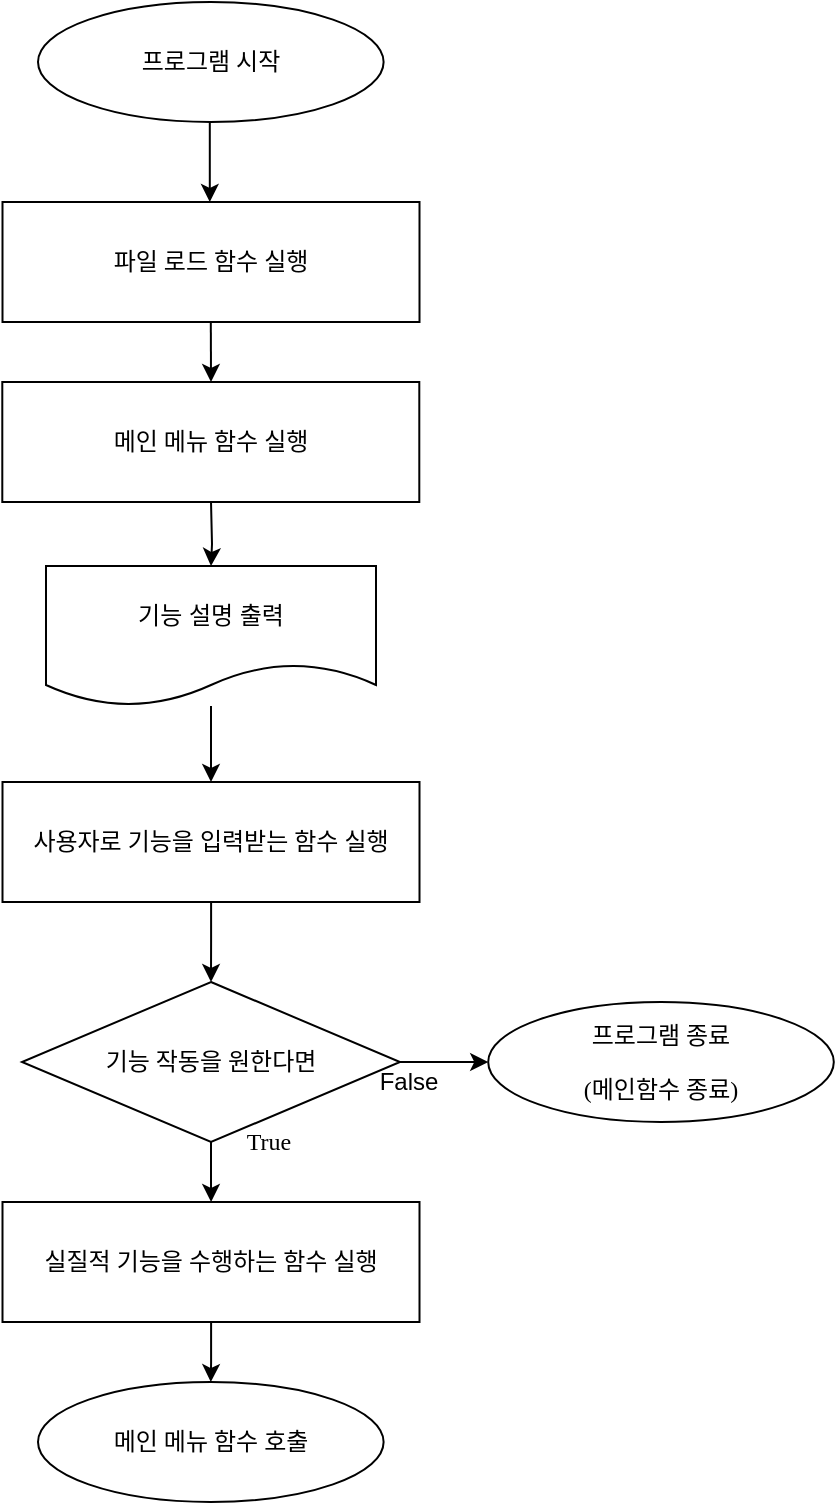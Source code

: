 <mxfile version="13.7.9" type="device"><diagram id="6a731a19-8d31-9384-78a2-239565b7b9f0" name="Page-1"><mxGraphModel dx="1326" dy="806" grid="1" gridSize="10" guides="1" tooltips="1" connect="1" arrows="1" fold="1" page="1" pageScale="1" pageWidth="1390" pageHeight="980" background="#ffffff" math="0" shadow="0"><root><mxCell id="0"/><mxCell id="1" parent="0"/><mxCell id="MEPT2hJdMY-A5xlbmQ6W-56" value="&lt;p&gt;&lt;font style=&quot;font-size: 12px&quot;&gt;프로그램 시작&lt;/font&gt;&lt;/p&gt;" style="ellipse;whiteSpace=wrap;html=1;fontFamily=나눔스퀘어라운드 Bold;labelBackgroundColor=none;labelBorderColor=none;" parent="1" vertex="1"><mxGeometry x="425" y="30" width="172.81" height="60" as="geometry"/></mxCell><mxCell id="3Bvx4RVMx55e5zvj7x8r-11" style="edgeStyle=orthogonalEdgeStyle;rounded=0;orthogonalLoop=1;jettySize=auto;html=1;entryX=0.5;entryY=0;entryDx=0;entryDy=0;" parent="1" source="MEPT2hJdMY-A5xlbmQ6W-59" target="MEPT2hJdMY-A5xlbmQ6W-93" edge="1"><mxGeometry relative="1" as="geometry"/></mxCell><mxCell id="MEPT2hJdMY-A5xlbmQ6W-59" value="사용자로 기능을 입력받는 함수 실행" style="rounded=0;whiteSpace=wrap;html=1;labelBackgroundColor=none;fontFamily=나눔스퀘어라운드 Bold;" parent="1" vertex="1"><mxGeometry x="407.25" y="420" width="208.5" height="60" as="geometry"/></mxCell><mxCell id="MEPT2hJdMY-A5xlbmQ6W-61" value="" style="endArrow=classic;html=1;fontFamily=나눔스퀘어라운드 Bold;" parent="1" edge="1"><mxGeometry width="50" height="50" relative="1" as="geometry"><mxPoint x="510.9" y="90" as="sourcePoint"/><mxPoint x="510.9" y="130" as="targetPoint"/><Array as="points"><mxPoint x="510.9" y="130"/></Array></mxGeometry></mxCell><mxCell id="3Bvx4RVMx55e5zvj7x8r-13" style="edgeStyle=orthogonalEdgeStyle;rounded=0;orthogonalLoop=1;jettySize=auto;html=1;entryX=0;entryY=0.5;entryDx=0;entryDy=0;" parent="1" source="MEPT2hJdMY-A5xlbmQ6W-93" target="f1g_edPdkc-TpZXu09xq-3" edge="1"><mxGeometry relative="1" as="geometry"/></mxCell><mxCell id="tYaaWuDUYbJ9r008_830-4" value="" style="edgeStyle=orthogonalEdgeStyle;rounded=0;orthogonalLoop=1;jettySize=auto;html=1;" edge="1" parent="1" source="MEPT2hJdMY-A5xlbmQ6W-93" target="tYaaWuDUYbJ9r008_830-3"><mxGeometry relative="1" as="geometry"/></mxCell><mxCell id="MEPT2hJdMY-A5xlbmQ6W-93" value="기능 작동을 원한다면" style="rhombus;whiteSpace=wrap;html=1;labelBackgroundColor=none;fontFamily=나눔스퀘어라운드 Bold;" parent="1" vertex="1"><mxGeometry x="417" y="520" width="189" height="80" as="geometry"/></mxCell><mxCell id="MEPT2hJdMY-A5xlbmQ6W-97" value="True" style="text;html=1;align=center;verticalAlign=middle;resizable=0;points=[];autosize=1;fontFamily=나눔스퀘어라운드 Bold;" parent="1" vertex="1"><mxGeometry x="520.1" y="590" width="40" height="20" as="geometry"/></mxCell><mxCell id="GCDx3Icgcz4hcpaRZ6EC-1" value="False" style="text;html=1;align=center;verticalAlign=middle;resizable=0;points=[];autosize=1;" parent="1" vertex="1"><mxGeometry x="590.1" y="560" width="40" height="20" as="geometry"/></mxCell><mxCell id="f1g_edPdkc-TpZXu09xq-2" value="&lt;p&gt;메인 메뉴 함수 호출&lt;/p&gt;" style="ellipse;whiteSpace=wrap;html=1;fontFamily=나눔스퀘어라운드 Bold;labelBackgroundColor=none;labelBorderColor=none;" parent="1" vertex="1"><mxGeometry x="425.0" y="720" width="172.81" height="60" as="geometry"/></mxCell><mxCell id="f1g_edPdkc-TpZXu09xq-3" value="&lt;p&gt;프로그램 종료&lt;/p&gt;&lt;p&gt;(메인함수 종료)&lt;/p&gt;" style="ellipse;whiteSpace=wrap;html=1;fontFamily=나눔스퀘어라운드 Bold;labelBackgroundColor=none;labelBorderColor=none;" parent="1" vertex="1"><mxGeometry x="650.1" y="530" width="172.81" height="60" as="geometry"/></mxCell><mxCell id="3Bvx4RVMx55e5zvj7x8r-8" value="" style="edgeStyle=orthogonalEdgeStyle;rounded=0;orthogonalLoop=1;jettySize=auto;html=1;" parent="1" target="3Bvx4RVMx55e5zvj7x8r-1" edge="1"><mxGeometry relative="1" as="geometry"><mxPoint x="511.505" y="280" as="sourcePoint"/></mxGeometry></mxCell><mxCell id="3Bvx4RVMx55e5zvj7x8r-7" style="edgeStyle=orthogonalEdgeStyle;rounded=0;orthogonalLoop=1;jettySize=auto;html=1;entryX=0.5;entryY=0;entryDx=0;entryDy=0;" parent="1" source="3Bvx4RVMx55e5zvj7x8r-1" target="MEPT2hJdMY-A5xlbmQ6W-59" edge="1"><mxGeometry relative="1" as="geometry"/></mxCell><mxCell id="3Bvx4RVMx55e5zvj7x8r-1" value="기능 설명 출력" style="shape=document;whiteSpace=wrap;html=1;boundedLbl=1;" parent="1" vertex="1"><mxGeometry x="429" y="312" width="165" height="70" as="geometry"/></mxCell><mxCell id="FZ67LBrrhHvkiHYAgwEj-2" value="" style="edgeStyle=orthogonalEdgeStyle;rounded=0;orthogonalLoop=1;jettySize=auto;html=1;" parent="1" edge="1"><mxGeometry relative="1" as="geometry"><mxPoint x="511.405" y="190" as="sourcePoint"/><mxPoint x="511.505" y="220" as="targetPoint"/></mxGeometry></mxCell><mxCell id="tYaaWuDUYbJ9r008_830-1" value="메인 메뉴 함수 실행" style="rounded=0;whiteSpace=wrap;html=1;labelBackgroundColor=none;fontFamily=나눔스퀘어라운드 Bold;" vertex="1" parent="1"><mxGeometry x="407.15" y="220" width="208.5" height="60" as="geometry"/></mxCell><mxCell id="tYaaWuDUYbJ9r008_830-2" value="파일 로드 함수 실행" style="rounded=0;whiteSpace=wrap;html=1;labelBackgroundColor=none;fontFamily=나눔스퀘어라운드 Bold;" vertex="1" parent="1"><mxGeometry x="407.25" y="130" width="208.5" height="60" as="geometry"/></mxCell><mxCell id="tYaaWuDUYbJ9r008_830-5" value="" style="edgeStyle=orthogonalEdgeStyle;rounded=0;orthogonalLoop=1;jettySize=auto;html=1;" edge="1" parent="1" source="tYaaWuDUYbJ9r008_830-3" target="f1g_edPdkc-TpZXu09xq-2"><mxGeometry relative="1" as="geometry"/></mxCell><mxCell id="tYaaWuDUYbJ9r008_830-3" value="실질적 기능을 수행하는 함수 실행" style="rounded=0;whiteSpace=wrap;html=1;labelBackgroundColor=none;fontFamily=나눔스퀘어라운드 Bold;" vertex="1" parent="1"><mxGeometry x="407.25" y="630" width="208.5" height="60" as="geometry"/></mxCell></root></mxGraphModel></diagram></mxfile>